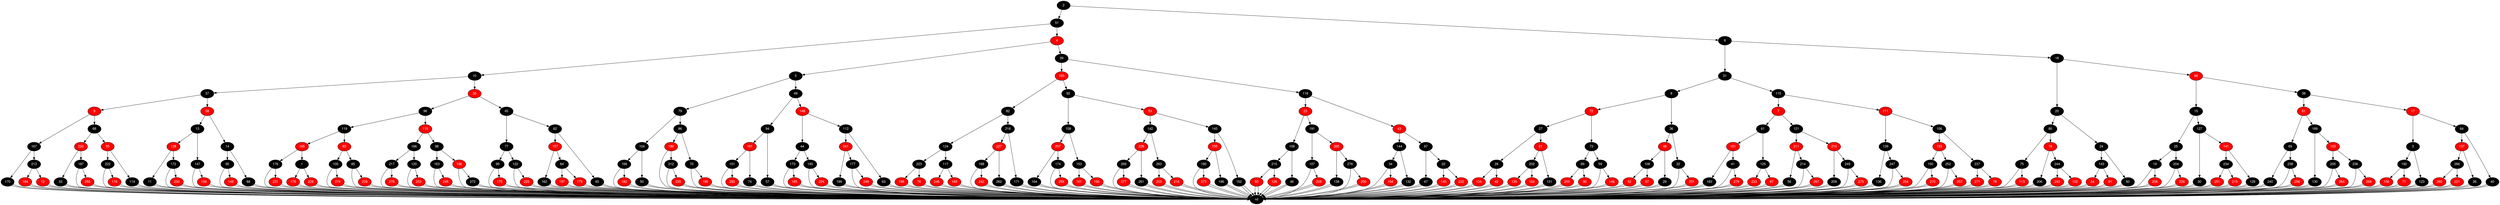 digraph RB_Teste {
	node [fontname="Helvetica,Arial,sans-serif" style="filled"]
	edge [fontname="Helvetica,Arial,sans-serif" color="black"]

	{
		node [fillcolor=" black" fontcolor=" white"] nil 
		node [fillcolor=" black" fontcolor=" white"] 2 
		node [fillcolor=" black" fontcolor=" white"] 51 
		node [fillcolor=" black" fontcolor=" white"] 10 
		node [fillcolor=" black" fontcolor=" white"] 37 
		node [fillcolor=" red" fontcolor=" white"] 9 
		node [fillcolor=" black" fontcolor=" white"] 167 
		node [fillcolor=" black" fontcolor=" white"] 170 
		node [fillcolor=" black" fontcolor=" white"] 213 
		node [fillcolor=" red" fontcolor=" white"] 184 
		node [fillcolor=" red" fontcolor=" white"] 12 
		node [fillcolor=" black" fontcolor=" white"] 68 
		node [fillcolor=" red" fontcolor=" white"] 220 
		node [fillcolor=" black" fontcolor=" white"] 33 
		node [fillcolor=" black" fontcolor=" white"] 187 
		node [fillcolor=" red" fontcolor=" white"] 255 
		node [fillcolor=" red" fontcolor=" white"] 55 
		node [fillcolor=" black" fontcolor=" white"] 222 
		node [fillcolor=" red" fontcolor=" white"] 116 
		node [fillcolor=" black" fontcolor=" white"] 114 
		node [fillcolor=" red" fontcolor=" white"] 58 
		node [fillcolor=" black" fontcolor=" white"] 13 
		node [fillcolor=" red" fontcolor=" white"] 128 
		node [fillcolor=" black" fontcolor=" white"] 11 
		node [fillcolor=" black" fontcolor=" white"] 172 
		node [fillcolor=" red" fontcolor=" white"] 230 
		node [fillcolor=" black" fontcolor=" white"] 147 
		node [fillcolor=" red" fontcolor=" white"] 159 
		node [fillcolor=" black" fontcolor=" white"] 14 
		node [fillcolor=" black" fontcolor=" white"] 95 
		node [fillcolor=" red" fontcolor=" white"] 149 
		node [fillcolor=" black" fontcolor=" white"] 88 
		node [fillcolor=" red" fontcolor=" white"] 35 
		node [fillcolor=" black" fontcolor=" white"] 96 
		node [fillcolor=" black" fontcolor=" white"] 119 
		node [fillcolor=" red" fontcolor=" white"] 165 
		node [fillcolor=" black" fontcolor=" white"] 176 
		node [fillcolor=" red" fontcolor=" white"] 231 
		node [fillcolor=" black" fontcolor=" white"] 1 
		node [fillcolor=" red" fontcolor=" white"] 178 
		node [fillcolor=" red" fontcolor=" white"] 229 
		node [fillcolor=" red" fontcolor=" white"] 83 
		node [fillcolor=" black" fontcolor=" white"] 100 
		node [fillcolor=" red" fontcolor=" white"] 274 
		node [fillcolor=" black" fontcolor=" white"] 85 
		node [fillcolor=" red" fontcolor=" white"] 239 
		node [fillcolor=" red" fontcolor=" white"] 110 
		node [fillcolor=" black" fontcolor=" white"] 166 
		node [fillcolor=" black" fontcolor=" white"] 217 
		node [fillcolor=" red" fontcolor=" white"] 278 
		node [fillcolor=" black" fontcolor=" white"] 120 
		node [fillcolor=" red" fontcolor=" white"] 253 
		node [fillcolor=" black" fontcolor=" white"] 98 
		node [fillcolor=" black" fontcolor=" white"] 163 
		node [fillcolor=" red" fontcolor=" white"] 245 
		node [fillcolor=" red" fontcolor=" white"] 196 
		node [fillcolor=" black" fontcolor=" white"] 272 
		node [fillcolor=" black" fontcolor=" white"] 45 
		node [fillcolor=" black" fontcolor=" white"] 77 
		node [fillcolor=" black" fontcolor=" white"] 99 
		node [fillcolor=" red" fontcolor=" white"] 175 
		node [fillcolor=" black" fontcolor=" white"] 122 
		node [fillcolor=" red" fontcolor=" white"] 225 
		node [fillcolor=" black" fontcolor=" white"] 62 
		node [fillcolor=" red" fontcolor=" white"] 157 
		node [fillcolor=" black" fontcolor=" white"] 162 
		node [fillcolor=" black" fontcolor=" white"] 84 
		node [fillcolor=" red" fontcolor=" white"] 197 
		node [fillcolor=" red" fontcolor=" white"] 179 
		node [fillcolor=" black" fontcolor=" white"] 65 
		node [fillcolor=" red" fontcolor=" white"] 4 
		node [fillcolor=" black" fontcolor=" white"] 5 
		node [fillcolor=" black" fontcolor=" white"] 79 
		node [fillcolor=" black" fontcolor=" white"] 104 
		node [fillcolor=" black" fontcolor=" white"] 168 
		node [fillcolor=" red" fontcolor=" white"] 182 
		node [fillcolor=" black" fontcolor=" white"] 50 
		node [fillcolor=" black" fontcolor=" white"] 86 
		node [fillcolor=" red" fontcolor=" white"] 180 
		node [fillcolor=" black" fontcolor=" white"] 212 
		node [fillcolor=" red" fontcolor=" white"] 235 
		node [fillcolor=" black" fontcolor=" white"] 70 
		node [fillcolor=" red" fontcolor=" white"] 195 
		node [fillcolor=" black" fontcolor=" white"] 49 
		node [fillcolor=" black" fontcolor=" white"] 94 
		node [fillcolor=" red" fontcolor=" white"] 181 
		node [fillcolor=" black" fontcolor=" white"] 101 
		node [fillcolor=" red" fontcolor=" white"] 280 
		node [fillcolor=" black" fontcolor=" white"] 74 
		node [fillcolor=" black" fontcolor=" white"] 57 
		node [fillcolor=" red" fontcolor=" white"] 148 
		node [fillcolor=" black" fontcolor=" white"] 44 
		node [fillcolor=" black" fontcolor=" white"] 173 
		node [fillcolor=" red" fontcolor=" white"] 185 
		node [fillcolor=" black" fontcolor=" white"] 193 
		node [fillcolor=" red" fontcolor=" white"] 224 
		node [fillcolor=" black" fontcolor=" white"] 112 
		node [fillcolor=" red" fontcolor=" white"] 241 
		node [fillcolor=" black" fontcolor=" white"] 199 
		node [fillcolor=" black" fontcolor=" white"] 177 
		node [fillcolor=" red" fontcolor=" white"] 248 
		node [fillcolor=" black" fontcolor=" white"] 63 
		node [fillcolor=" black" fontcolor=" white"] 39 
		node [fillcolor=" red" fontcolor=" white"] 105 
		node [fillcolor=" black" fontcolor=" white"] 82 
		node [fillcolor=" black" fontcolor=" white"] 124 
		node [fillcolor=" black" fontcolor=" white"] 223 
		node [fillcolor=" red" fontcolor=" white"] 198 
		node [fillcolor=" red" fontcolor=" white"] 76 
		node [fillcolor=" black" fontcolor=" white"] 117 
		node [fillcolor=" red" fontcolor=" white"] 246 
		node [fillcolor=" red" fontcolor=" white"] 169 
		node [fillcolor=" black" fontcolor=" white"] 218 
		node [fillcolor=" red" fontcolor=" white"] 227 
		node [fillcolor=" black" fontcolor=" white"] 188 
		node [fillcolor=" red" fontcolor=" white"] 242 
		node [fillcolor=" black" fontcolor=" white"] 262 
		node [fillcolor=" black" fontcolor=" white"] 171 
		node [fillcolor=" black" fontcolor=" white"] 92 
		node [fillcolor=" black" fontcolor=" white"] 158 
		node [fillcolor=" red" fontcolor=" white"] 207 
		node [fillcolor=" black" fontcolor=" white"] 164 
		node [fillcolor=" black" fontcolor=" white"] 174 
		node [fillcolor=" red" fontcolor=" white"] 259 
		node [fillcolor=" black" fontcolor=" white"] 153 
		node [fillcolor=" red" fontcolor=" white"] 161 
		node [fillcolor=" red" fontcolor=" white"] 160 
		node [fillcolor=" red" fontcolor=" white"] 53 
		node [fillcolor=" black" fontcolor=" white"] 142 
		node [fillcolor=" red" fontcolor=" white"] 226 
		node [fillcolor=" black" fontcolor=" white"] 269 
		node [fillcolor=" red" fontcolor=" white"] 277 
		node [fillcolor=" black" fontcolor=" white"] 261 
		node [fillcolor=" black" fontcolor=" white"] 263 
		node [fillcolor=" red" fontcolor=" white"] 203 
		node [fillcolor=" red" fontcolor=" white"] 216 
		node [fillcolor=" black" fontcolor=" white"] 145 
		node [fillcolor=" red" fontcolor=" white"] 155 
		node [fillcolor=" black" fontcolor=" white"] 190 
		node [fillcolor=" red" fontcolor=" white"] 273 
		node [fillcolor=" black" fontcolor=" white"] 186 
		node [fillcolor=" black" fontcolor=" white"] 152 
		node [fillcolor=" black" fontcolor=" white"] 118 
		node [fillcolor=" red" fontcolor=" white"] 23 
		node [fillcolor=" black" fontcolor=" white"] 109 
		node [fillcolor=" black" fontcolor=" white"] 215 
		node [fillcolor=" red" fontcolor=" white"] 93 
		node [fillcolor=" red" fontcolor=" white"] 126 
		node [fillcolor=" black" fontcolor=" white"] 46 
		node [fillcolor=" black" fontcolor=" white"] 191 
		node [fillcolor=" black" fontcolor=" white"] 107 
		node [fillcolor=" red" fontcolor=" white"] 208 
		node [fillcolor=" red" fontcolor=" white"] 265 
		node [fillcolor=" black" fontcolor=" white"] 138 
		node [fillcolor=" black" fontcolor=" white"] 276 
		node [fillcolor=" red" fontcolor=" white"] 250 
		node [fillcolor=" red" fontcolor=" white"] 43 
		node [fillcolor=" black" fontcolor=" white"] 144 
		node [fillcolor=" black" fontcolor=" white"] 34 
		node [fillcolor=" red" fontcolor=" white"] 194 
		node [fillcolor=" black" fontcolor=" white"] 132 
		node [fillcolor=" black" fontcolor=" white"] 97 
		node [fillcolor=" black" fontcolor=" white"] 47 
		node [fillcolor=" black" fontcolor=" white"] 22 
		node [fillcolor=" red" fontcolor=" white"] 140 
		node [fillcolor=" red" fontcolor=" white"] 232 
		node [fillcolor=" black" fontcolor=" white"] 6 
		node [fillcolor=" black" fontcolor=" white"] 31 
		node [fillcolor=" black" fontcolor=" white"] 8 
		node [fillcolor=" red" fontcolor=" white"] 72 
		node [fillcolor=" black" fontcolor=" white"] 27 
		node [fillcolor=" black" fontcolor=" white"] 28 
		node [fillcolor=" red" fontcolor=" white"] 134 
		node [fillcolor=" red" fontcolor=" white"] 42 
		node [fillcolor=" red" fontcolor=" white"] 21 
		node [fillcolor=" black" fontcolor=" white"] 202 
		node [fillcolor=" red" fontcolor=" white"] 135 
		node [fillcolor=" red" fontcolor=" white"] 154 
		node [fillcolor=" black" fontcolor=" white"] 131 
		node [fillcolor=" black" fontcolor=" white"] 73 
		node [fillcolor=" black" fontcolor=" white"] 89 
		node [fillcolor=" red" fontcolor=" white"] 200 
		node [fillcolor=" red" fontcolor=" white"] 90 
		node [fillcolor=" black" fontcolor=" white"] 59 
		node [fillcolor=" red" fontcolor=" white"] 146 
		node [fillcolor=" black" fontcolor=" white"] 36 
		node [fillcolor=" red" fontcolor=" white"] 48 
		node [fillcolor=" black" fontcolor=" white"] 108 
		node [fillcolor=" red" fontcolor=" white"] 52 
		node [fillcolor=" red" fontcolor=" white"] 67 
		node [fillcolor=" black" fontcolor=" white"] 29 
		node [fillcolor=" black" fontcolor=" white"] 32 
		node [fillcolor=" red" fontcolor=" white"] 201 
		node [fillcolor=" black" fontcolor=" white"] 115 
		node [fillcolor=" red" fontcolor=" white"] 7 
		node [fillcolor=" black" fontcolor=" white"] 61 
		node [fillcolor=" red" fontcolor=" white"] 151 
		node [fillcolor=" black" fontcolor=" white"] 183 
		node [fillcolor=" black" fontcolor=" white"] 41 
		node [fillcolor=" red" fontcolor=" white"] 279 
		node [fillcolor=" black" fontcolor=" white"] 125 
		node [fillcolor=" red" fontcolor=" white"] 233 
		node [fillcolor=" red" fontcolor=" white"] 87 
		node [fillcolor=" black" fontcolor=" white"] 121 
		node [fillcolor=" red" fontcolor=" white"] 211 
		node [fillcolor=" black" fontcolor=" white"] 56 
		node [fillcolor=" black" fontcolor=" white"] 214 
		node [fillcolor=" red" fontcolor=" white"] 267 
		node [fillcolor=" red" fontcolor=" white"] 210 
		node [fillcolor=" black" fontcolor=" white"] 209 
		node [fillcolor=" black" fontcolor=" white"] 249 
		node [fillcolor=" red" fontcolor=" white"] 275 
		node [fillcolor=" red" fontcolor=" white"] 111 
		node [fillcolor=" black" fontcolor=" white"] 139 
		node [fillcolor=" black" fontcolor=" white"] 136 
		node [fillcolor=" black" fontcolor=" white"] 247 
		node [fillcolor=" red" fontcolor=" white"] 254 
		node [fillcolor=" black" fontcolor=" white"] 106 
		node [fillcolor=" red" fontcolor=" white"] 133 
		node [fillcolor=" black" fontcolor=" white"] 150 
		node [fillcolor=" red" fontcolor=" white"] 270 
		node [fillcolor=" black" fontcolor=" white"] 252 
		node [fillcolor=" red" fontcolor=" white"] 257 
		node [fillcolor=" black" fontcolor=" white"] 237 
		node [fillcolor=" red" fontcolor=" white"] 271 
		node [fillcolor=" red" fontcolor=" white"] 78 
		node [fillcolor=" black" fontcolor=" white"] 18 
		node [fillcolor=" black" fontcolor=" white"] 20 
		node [fillcolor=" black" fontcolor=" white"] 80 
		node [fillcolor=" black" fontcolor=" white"] 75 
		node [fillcolor=" red" fontcolor=" white"] 113 
		node [fillcolor=" red" fontcolor=" white"] 16 
		node [fillcolor=" black" fontcolor=" white"] 206 
		node [fillcolor=" black" fontcolor=" white"] 244 
		node [fillcolor=" red" fontcolor=" white"] 243 
		node [fillcolor=" red" fontcolor=" white"] 102 
		node [fillcolor=" black" fontcolor=" white"] 24 
		node [fillcolor=" black" fontcolor=" white"] 143 
		node [fillcolor=" red" fontcolor=" white"] 54 
		node [fillcolor=" red" fontcolor=" white"] 91 
		node [fillcolor=" black" fontcolor=" white"] 60 
		node [fillcolor=" red" fontcolor=" white"] 66 
		node [fillcolor=" black" fontcolor=" white"] 15 
		node [fillcolor=" black" fontcolor=" white"] 25 
		node [fillcolor=" black" fontcolor=" white"] 19 
		node [fillcolor=" red" fontcolor=" white"] 258 
		node [fillcolor=" black" fontcolor=" white"] 204 
		node [fillcolor=" red" fontcolor=" white"] 228 
		node [fillcolor=" black" fontcolor=" white"] 127 
		node [fillcolor=" black" fontcolor=" white"] 30 
		node [fillcolor=" red" fontcolor=" white"] 141 
		node [fillcolor=" black" fontcolor=" white"] 234 
		node [fillcolor=" red" fontcolor=" white"] 251 
		node [fillcolor=" red" fontcolor=" white"] 219 
		node [fillcolor=" black" fontcolor=" white"] 129 
		node [fillcolor=" black" fontcolor=" white"] 38 
		node [fillcolor=" red" fontcolor=" white"] 81 
		node [fillcolor=" black" fontcolor=" white"] 69 
		node [fillcolor=" black" fontcolor=" white"] 240 
		node [fillcolor=" black" fontcolor=" white"] 238 
		node [fillcolor=" red" fontcolor=" white"] 256 
		node [fillcolor=" black" fontcolor=" white"] 189 
		node [fillcolor=" black" fontcolor=" white"] 130 
		node [fillcolor=" red" fontcolor=" white"] 103 
		node [fillcolor=" black" fontcolor=" white"] 205 
		node [fillcolor=" red" fontcolor=" white"] 264 
		node [fillcolor=" black" fontcolor=" white"] 236 
		node [fillcolor=" red" fontcolor=" white"] 268 
		node [fillcolor=" red" fontcolor=" white"] 17 
		node [fillcolor=" black" fontcolor=" white"] 3 
		node [fillcolor=" black" fontcolor=" white"] 192 
		node [fillcolor=" red" fontcolor=" white"] 156 
		node [fillcolor=" red" fontcolor=" white"] 71 
		node [fillcolor=" black" fontcolor=" white"] 123 
		node [fillcolor=" black" fontcolor=" white"] 64 
		node [fillcolor=" red" fontcolor=" white"] 137 
		node [fillcolor=" black" fontcolor=" white"] 266 
		node [fillcolor=" red" fontcolor=" white"] 260 
		node [fillcolor=" red" fontcolor=" white"] 221 
		node [fillcolor=" black" fontcolor=" white"] 26 
		node [fillcolor=" black" fontcolor=" white"] 40 
	}

	2 -> 51 
	2 -> 6 
	51 -> 10 
	51 -> 4 
	10 -> 37 
	10 -> 35 
	37 -> 9 
	37 -> 58 
	9 -> 167 
	9 -> 68 
	167 -> 170 
	167 -> 213 
	170 -> nil 
	170 -> nil 
	213 -> 184 
	213 -> 12 
	184 -> nil 
	184 -> nil 
	12 -> nil 
	12 -> nil 
	68 -> 220 
	68 -> 55 
	220 -> 33 
	220 -> 187 
	33 -> nil 
	33 -> nil 
	187 -> 255 
	187 -> nil 
	255 -> nil 
	255 -> nil 
	55 -> 222 
	55 -> 114 
	222 -> 116 
	222 -> nil 
	116 -> nil 
	116 -> nil 
	114 -> nil 
	114 -> nil 
	58 -> 13 
	58 -> 14 
	13 -> 128 
	13 -> 147 
	128 -> 11 
	128 -> 172 
	11 -> nil 
	11 -> nil 
	172 -> 230 
	172 -> nil 
	230 -> nil 
	230 -> nil 
	147 -> 159 
	147 -> nil 
	159 -> nil 
	159 -> nil 
	14 -> 95 
	14 -> 88 
	95 -> 149 
	95 -> nil 
	149 -> nil 
	149 -> nil 
	88 -> nil 
	88 -> nil 
	35 -> 96 
	35 -> 45 
	96 -> 119 
	96 -> 110 
	119 -> 165 
	119 -> 83 
	165 -> 176 
	165 -> 1 
	176 -> 231 
	176 -> nil 
	231 -> nil 
	231 -> nil 
	1 -> 178 
	1 -> 229 
	178 -> nil 
	178 -> nil 
	229 -> nil 
	229 -> nil 
	83 -> 100 
	83 -> 85 
	100 -> 274 
	100 -> nil 
	274 -> nil 
	274 -> nil 
	85 -> 239 
	85 -> nil 
	239 -> nil 
	239 -> nil 
	110 -> 166 
	110 -> 98 
	166 -> 217 
	166 -> 120 
	217 -> 278 
	217 -> nil 
	278 -> nil 
	278 -> nil 
	120 -> 253 
	120 -> nil 
	253 -> nil 
	253 -> nil 
	98 -> 163 
	98 -> 196 
	163 -> 245 
	163 -> nil 
	245 -> nil 
	245 -> nil 
	196 -> 272 
	196 -> nil 
	272 -> nil 
	272 -> nil 
	45 -> 77 
	45 -> 62 
	77 -> 99 
	77 -> 122 
	99 -> 175 
	99 -> nil 
	175 -> nil 
	175 -> nil 
	122 -> 225 
	122 -> nil 
	225 -> nil 
	225 -> nil 
	62 -> 157 
	62 -> 65 
	157 -> 162 
	157 -> 84 
	162 -> nil 
	162 -> nil 
	84 -> 197 
	84 -> 179 
	197 -> nil 
	197 -> nil 
	179 -> nil 
	179 -> nil 
	65 -> nil 
	65 -> nil 
	4 -> 5 
	4 -> 39 
	5 -> 79 
	5 -> 49 
	79 -> 104 
	79 -> 86 
	104 -> 168 
	104 -> 50 
	168 -> 182 
	168 -> nil 
	182 -> nil 
	182 -> nil 
	50 -> nil 
	50 -> nil 
	86 -> 180 
	86 -> 70 
	180 -> 212 
	180 -> nil 
	212 -> 235 
	212 -> nil 
	235 -> nil 
	235 -> nil 
	70 -> 195 
	70 -> nil 
	195 -> nil 
	195 -> nil 
	49 -> 94 
	49 -> 148 
	94 -> 181 
	94 -> 57 
	181 -> 101 
	181 -> 74 
	101 -> 280 
	101 -> nil 
	280 -> nil 
	280 -> nil 
	74 -> nil 
	74 -> nil 
	57 -> nil 
	57 -> nil 
	148 -> 44 
	148 -> 112 
	44 -> 173 
	44 -> 193 
	173 -> 185 
	173 -> nil 
	185 -> nil 
	185 -> nil 
	193 -> 224 
	193 -> nil 
	224 -> nil 
	224 -> nil 
	112 -> 241 
	112 -> 63 
	241 -> 199 
	241 -> 177 
	199 -> nil 
	199 -> nil 
	177 -> 248 
	177 -> nil 
	248 -> nil 
	248 -> nil 
	63 -> nil 
	63 -> nil 
	39 -> 105 
	39 -> 118 
	105 -> 82 
	105 -> 92 
	82 -> 124 
	82 -> 218 
	124 -> 223 
	124 -> 117 
	223 -> 198 
	223 -> 76 
	198 -> nil 
	198 -> nil 
	76 -> nil 
	76 -> nil 
	117 -> 246 
	117 -> 169 
	246 -> nil 
	246 -> nil 
	169 -> nil 
	169 -> nil 
	218 -> 227 
	218 -> 171 
	227 -> 188 
	227 -> 262 
	188 -> 242 
	188 -> nil 
	242 -> nil 
	242 -> nil 
	262 -> nil 
	262 -> nil 
	171 -> nil 
	171 -> nil 
	92 -> 158 
	92 -> 53 
	158 -> 207 
	158 -> 153 
	207 -> 164 
	207 -> 174 
	164 -> nil 
	164 -> nil 
	174 -> 259 
	174 -> nil 
	259 -> nil 
	259 -> nil 
	153 -> 161 
	153 -> 160 
	161 -> nil 
	161 -> nil 
	160 -> nil 
	160 -> nil 
	53 -> 142 
	53 -> 145 
	142 -> 226 
	142 -> 263 
	226 -> 269 
	226 -> 261 
	269 -> 277 
	269 -> nil 
	277 -> nil 
	277 -> nil 
	261 -> nil 
	261 -> nil 
	263 -> 203 
	263 -> 216 
	203 -> nil 
	203 -> nil 
	216 -> nil 
	216 -> nil 
	145 -> 155 
	145 -> 152 
	155 -> 190 
	155 -> 186 
	190 -> 273 
	190 -> nil 
	273 -> nil 
	273 -> nil 
	186 -> nil 
	186 -> nil 
	152 -> nil 
	152 -> nil 
	118 -> 23 
	118 -> 43 
	23 -> 109 
	23 -> 191 
	109 -> 215 
	109 -> 46 
	215 -> 93 
	215 -> 126 
	93 -> nil 
	93 -> nil 
	126 -> nil 
	126 -> nil 
	46 -> nil 
	46 -> nil 
	191 -> 107 
	191 -> 265 
	107 -> 208 
	107 -> nil 
	208 -> nil 
	208 -> nil 
	265 -> 138 
	265 -> 276 
	138 -> nil 
	138 -> nil 
	276 -> 250 
	276 -> nil 
	250 -> nil 
	250 -> nil 
	43 -> 144 
	43 -> 97 
	144 -> 34 
	144 -> 132 
	34 -> 194 
	34 -> nil 
	194 -> nil 
	194 -> nil 
	132 -> nil 
	132 -> nil 
	97 -> 47 
	97 -> 22 
	47 -> nil 
	47 -> nil 
	22 -> 140 
	22 -> 232 
	140 -> nil 
	140 -> nil 
	232 -> nil 
	232 -> nil 
	6 -> 31 
	6 -> 18 
	31 -> 8 
	31 -> 115 
	8 -> 72 
	8 -> 36 
	72 -> 27 
	72 -> 73 
	27 -> 28 
	27 -> 21 
	28 -> 134 
	28 -> 42 
	134 -> nil 
	134 -> nil 
	42 -> nil 
	42 -> nil 
	21 -> 202 
	21 -> 131 
	202 -> 135 
	202 -> 154 
	135 -> nil 
	135 -> nil 
	154 -> nil 
	154 -> nil 
	131 -> nil 
	131 -> nil 
	73 -> 89 
	73 -> 59 
	89 -> 200 
	89 -> 90 
	200 -> nil 
	200 -> nil 
	90 -> nil 
	90 -> nil 
	59 -> 146 
	59 -> nil 
	146 -> nil 
	146 -> nil 
	36 -> 48 
	36 -> 32 
	48 -> 108 
	48 -> 29 
	108 -> 52 
	108 -> 67 
	52 -> nil 
	52 -> nil 
	67 -> nil 
	67 -> nil 
	29 -> nil 
	29 -> nil 
	32 -> 201 
	32 -> nil 
	201 -> nil 
	201 -> nil 
	115 -> 7 
	115 -> 111 
	7 -> 61 
	7 -> 121 
	61 -> 151 
	61 -> 125 
	151 -> 183 
	151 -> 41 
	183 -> nil 
	183 -> nil 
	41 -> 279 
	41 -> nil 
	279 -> nil 
	279 -> nil 
	125 -> 233 
	125 -> 87 
	233 -> nil 
	233 -> nil 
	87 -> nil 
	87 -> nil 
	121 -> 211 
	121 -> 210 
	211 -> 56 
	211 -> 214 
	56 -> nil 
	56 -> nil 
	214 -> 267 
	214 -> nil 
	267 -> nil 
	267 -> nil 
	210 -> 209 
	210 -> 249 
	209 -> nil 
	209 -> nil 
	249 -> 275 
	249 -> nil 
	275 -> nil 
	275 -> nil 
	111 -> 139 
	111 -> 106 
	139 -> 136 
	139 -> 247 
	136 -> nil 
	136 -> nil 
	247 -> 254 
	247 -> nil 
	254 -> nil 
	254 -> nil 
	106 -> 133 
	106 -> 237 
	133 -> 150 
	133 -> 252 
	150 -> 270 
	150 -> nil 
	270 -> nil 
	270 -> nil 
	252 -> 257 
	252 -> nil 
	257 -> nil 
	257 -> nil 
	237 -> 271 
	237 -> 78 
	271 -> nil 
	271 -> nil 
	78 -> nil 
	78 -> nil 
	18 -> 20 
	18 -> 66 
	20 -> 80 
	20 -> 24 
	80 -> 75 
	80 -> 16 
	75 -> 113 
	75 -> nil 
	113 -> nil 
	113 -> nil 
	16 -> 206 
	16 -> 244 
	206 -> nil 
	206 -> nil 
	244 -> 243 
	244 -> 102 
	243 -> nil 
	243 -> nil 
	102 -> nil 
	102 -> nil 
	24 -> 143 
	24 -> 60 
	143 -> 54 
	143 -> 91 
	54 -> nil 
	54 -> nil 
	91 -> nil 
	91 -> nil 
	60 -> nil 
	60 -> nil 
	66 -> 15 
	66 -> 38 
	15 -> 25 
	15 -> 127 
	25 -> 19 
	25 -> 204 
	19 -> 258 
	19 -> nil 
	258 -> nil 
	258 -> nil 
	204 -> 228 
	204 -> nil 
	228 -> nil 
	228 -> nil 
	127 -> 30 
	127 -> 141 
	30 -> nil 
	30 -> nil 
	141 -> 234 
	141 -> 129 
	234 -> 251 
	234 -> 219 
	251 -> nil 
	251 -> nil 
	219 -> nil 
	219 -> nil 
	129 -> nil 
	129 -> nil 
	38 -> 81 
	38 -> 17 
	81 -> 69 
	81 -> 189 
	69 -> 240 
	69 -> 238 
	240 -> nil 
	240 -> nil 
	238 -> 256 
	238 -> nil 
	256 -> nil 
	256 -> nil 
	189 -> 130 
	189 -> 103 
	130 -> nil 
	130 -> nil 
	103 -> 205 
	103 -> 236 
	205 -> 264 
	205 -> nil 
	264 -> nil 
	264 -> nil 
	236 -> 268 
	236 -> nil 
	268 -> nil 
	268 -> nil 
	17 -> 3 
	17 -> 64 
	3 -> 192 
	3 -> 123 
	192 -> 156 
	192 -> 71 
	156 -> nil 
	156 -> nil 
	71 -> nil 
	71 -> nil 
	123 -> nil 
	123 -> nil 
	64 -> 137 
	64 -> 40 
	137 -> 266 
	137 -> 26 
	266 -> 260 
	266 -> 221 
	260 -> nil 
	260 -> nil 
	221 -> nil 
	221 -> nil 
	26 -> nil 
	26 -> nil 
	40 -> nil 
	40 -> nil 
}
